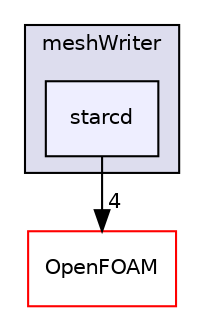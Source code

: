 digraph "src/conversion/meshWriter/starcd" {
  bgcolor=transparent;
  compound=true
  node [ fontsize="10", fontname="Helvetica"];
  edge [ labelfontsize="10", labelfontname="Helvetica"];
  subgraph clusterdir_71256a56b8286fe4549ede75413af27b {
    graph [ bgcolor="#ddddee", pencolor="black", label="meshWriter" fontname="Helvetica", fontsize="10", URL="dir_71256a56b8286fe4549ede75413af27b.html"]
  dir_167744edb4cb39c8a887b03b84cdee98 [shape=box, label="starcd", style="filled", fillcolor="#eeeeff", pencolor="black", URL="dir_167744edb4cb39c8a887b03b84cdee98.html"];
  }
  dir_c5473ff19b20e6ec4dfe5c310b3778a8 [shape=box label="OpenFOAM" color="red" URL="dir_c5473ff19b20e6ec4dfe5c310b3778a8.html"];
  dir_167744edb4cb39c8a887b03b84cdee98->dir_c5473ff19b20e6ec4dfe5c310b3778a8 [headlabel="4", labeldistance=1.5 headhref="dir_000775_001896.html"];
}
